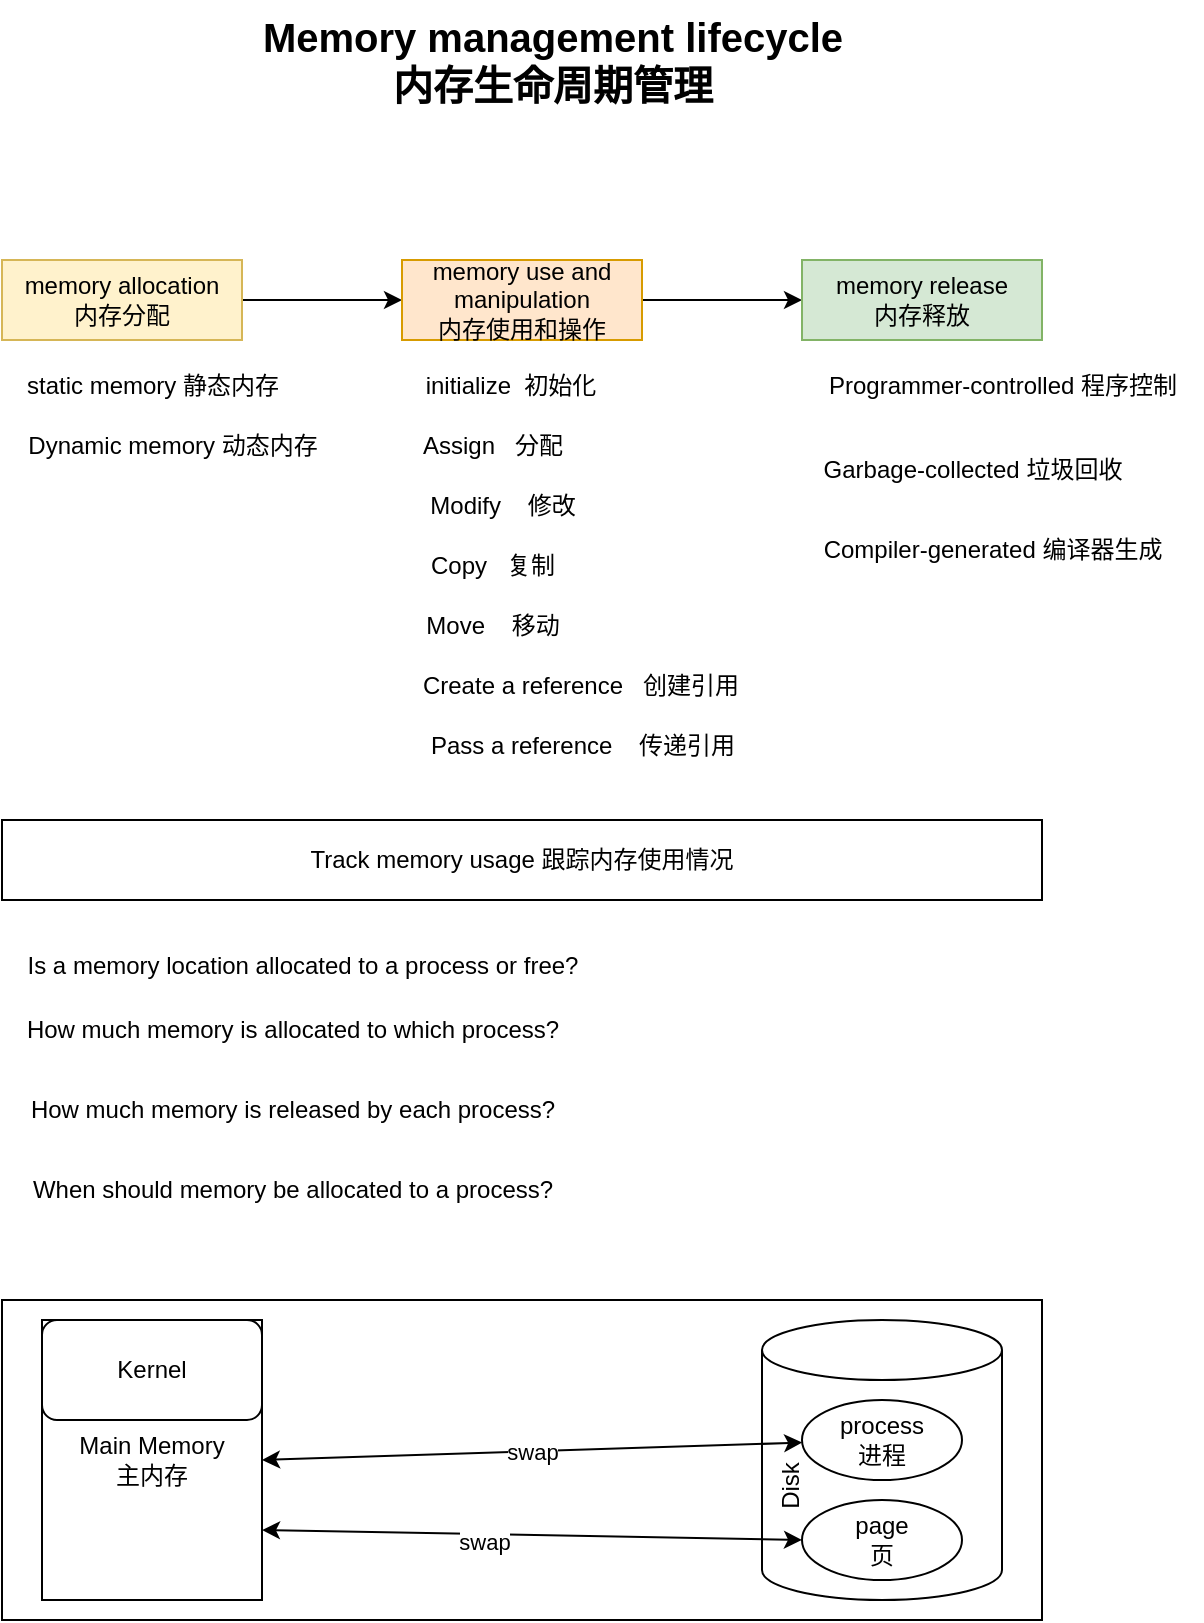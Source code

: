 <mxfile version="21.2.9" type="github">
  <diagram name="第 1 页" id="3Fi4PHyr0sNlPwbl5L7e">
    <mxGraphModel dx="794" dy="1677" grid="1" gridSize="10" guides="1" tooltips="1" connect="1" arrows="1" fold="1" page="1" pageScale="1" pageWidth="827" pageHeight="1169" math="0" shadow="0">
      <root>
        <mxCell id="0" />
        <mxCell id="1" parent="0" />
        <mxCell id="cIkkR4y5fprMqVrY7K95-3" value="" style="edgeStyle=orthogonalEdgeStyle;rounded=0;orthogonalLoop=1;jettySize=auto;html=1;" edge="1" parent="1" source="cIkkR4y5fprMqVrY7K95-1" target="cIkkR4y5fprMqVrY7K95-2">
          <mxGeometry relative="1" as="geometry" />
        </mxCell>
        <mxCell id="cIkkR4y5fprMqVrY7K95-1" value="memory allocation&lt;br&gt;内存分配" style="rounded=0;whiteSpace=wrap;html=1;fillColor=#fff2cc;strokeColor=#d6b656;" vertex="1" parent="1">
          <mxGeometry x="160" y="120" width="120" height="40" as="geometry" />
        </mxCell>
        <mxCell id="cIkkR4y5fprMqVrY7K95-5" value="" style="edgeStyle=orthogonalEdgeStyle;rounded=0;orthogonalLoop=1;jettySize=auto;html=1;" edge="1" parent="1" source="cIkkR4y5fprMqVrY7K95-2" target="cIkkR4y5fprMqVrY7K95-4">
          <mxGeometry relative="1" as="geometry" />
        </mxCell>
        <mxCell id="cIkkR4y5fprMqVrY7K95-2" value="memory use and manipulation&lt;br&gt;内存使用和操作" style="rounded=0;whiteSpace=wrap;html=1;fillColor=#ffe6cc;strokeColor=#d79b00;" vertex="1" parent="1">
          <mxGeometry x="360" y="120" width="120" height="40" as="geometry" />
        </mxCell>
        <mxCell id="cIkkR4y5fprMqVrY7K95-4" value="memory release&lt;br&gt;内存释放" style="rounded=0;whiteSpace=wrap;html=1;fillColor=#d5e8d4;strokeColor=#82b366;" vertex="1" parent="1">
          <mxGeometry x="560" y="120" width="120" height="40" as="geometry" />
        </mxCell>
        <mxCell id="cIkkR4y5fprMqVrY7K95-6" value="Track memory usage 跟踪内存使用情况" style="rounded=0;whiteSpace=wrap;html=1;" vertex="1" parent="1">
          <mxGeometry x="160" y="400" width="520" height="40" as="geometry" />
        </mxCell>
        <mxCell id="cIkkR4y5fprMqVrY7K95-7" value="static memory 静态内存" style="text;html=1;align=center;verticalAlign=middle;resizable=0;points=[];autosize=1;strokeColor=none;fillColor=none;" vertex="1" parent="1">
          <mxGeometry x="160" y="168" width="150" height="30" as="geometry" />
        </mxCell>
        <mxCell id="cIkkR4y5fprMqVrY7K95-8" value="Dynamic memory 动态内存" style="text;html=1;align=center;verticalAlign=middle;resizable=0;points=[];autosize=1;strokeColor=none;fillColor=none;" vertex="1" parent="1">
          <mxGeometry x="160" y="198" width="170" height="30" as="geometry" />
        </mxCell>
        <mxCell id="cIkkR4y5fprMqVrY7K95-9" value="initialize&amp;nbsp; 初始化" style="text;html=1;align=center;verticalAlign=middle;resizable=0;points=[];autosize=1;strokeColor=none;fillColor=none;" vertex="1" parent="1">
          <mxGeometry x="359" y="168" width="110" height="30" as="geometry" />
        </mxCell>
        <mxCell id="cIkkR4y5fprMqVrY7K95-10" value="Assign&amp;nbsp; &amp;nbsp;分配" style="text;html=1;align=center;verticalAlign=middle;resizable=0;points=[];autosize=1;strokeColor=none;fillColor=none;" vertex="1" parent="1">
          <mxGeometry x="360" y="198" width="90" height="30" as="geometry" />
        </mxCell>
        <mxCell id="cIkkR4y5fprMqVrY7K95-11" value="Modify&amp;nbsp; &amp;nbsp; 修改" style="text;html=1;align=center;verticalAlign=middle;resizable=0;points=[];autosize=1;strokeColor=none;fillColor=none;" vertex="1" parent="1">
          <mxGeometry x="360" y="228" width="100" height="30" as="geometry" />
        </mxCell>
        <mxCell id="cIkkR4y5fprMqVrY7K95-12" value="Copy&amp;nbsp; &amp;nbsp;复制" style="text;html=1;align=center;verticalAlign=middle;resizable=0;points=[];autosize=1;strokeColor=none;fillColor=none;" vertex="1" parent="1">
          <mxGeometry x="360" y="258" width="90" height="30" as="geometry" />
        </mxCell>
        <mxCell id="cIkkR4y5fprMqVrY7K95-13" value="Move&amp;nbsp; &amp;nbsp; 移动" style="text;html=1;align=center;verticalAlign=middle;resizable=0;points=[];autosize=1;strokeColor=none;fillColor=none;" vertex="1" parent="1">
          <mxGeometry x="360" y="288" width="90" height="30" as="geometry" />
        </mxCell>
        <mxCell id="cIkkR4y5fprMqVrY7K95-14" value="Create a reference&amp;nbsp; &amp;nbsp;创建引用" style="text;html=1;align=center;verticalAlign=middle;resizable=0;points=[];autosize=1;strokeColor=none;fillColor=none;" vertex="1" parent="1">
          <mxGeometry x="359" y="318" width="180" height="30" as="geometry" />
        </mxCell>
        <mxCell id="cIkkR4y5fprMqVrY7K95-15" value="Pass a reference&amp;nbsp; &amp;nbsp; 传递引用" style="text;html=1;align=center;verticalAlign=middle;resizable=0;points=[];autosize=1;strokeColor=none;fillColor=none;" vertex="1" parent="1">
          <mxGeometry x="360" y="348" width="180" height="30" as="geometry" />
        </mxCell>
        <mxCell id="cIkkR4y5fprMqVrY7K95-16" value="Programmer-controlled 程序控制" style="text;html=1;align=center;verticalAlign=middle;resizable=0;points=[];autosize=1;strokeColor=none;fillColor=none;" vertex="1" parent="1">
          <mxGeometry x="560" y="168" width="200" height="30" as="geometry" />
        </mxCell>
        <mxCell id="cIkkR4y5fprMqVrY7K95-17" value="Garbage-collected 垃圾回收" style="text;html=1;align=center;verticalAlign=middle;resizable=0;points=[];autosize=1;strokeColor=none;fillColor=none;" vertex="1" parent="1">
          <mxGeometry x="560" y="210" width="170" height="30" as="geometry" />
        </mxCell>
        <mxCell id="cIkkR4y5fprMqVrY7K95-18" value="Compiler-generated 编译器生成" style="text;html=1;align=center;verticalAlign=middle;resizable=0;points=[];autosize=1;strokeColor=none;fillColor=none;" vertex="1" parent="1">
          <mxGeometry x="560" y="250" width="190" height="30" as="geometry" />
        </mxCell>
        <mxCell id="cIkkR4y5fprMqVrY7K95-19" value="" style="rounded=0;whiteSpace=wrap;html=1;" vertex="1" parent="1">
          <mxGeometry x="160" y="640" width="520" height="160" as="geometry" />
        </mxCell>
        <mxCell id="cIkkR4y5fprMqVrY7K95-21" value="Main Memory&lt;br&gt;主内存" style="rounded=0;whiteSpace=wrap;html=1;" vertex="1" parent="1">
          <mxGeometry x="180" y="650" width="110" height="140" as="geometry" />
        </mxCell>
        <mxCell id="cIkkR4y5fprMqVrY7K95-23" value="Kernel" style="rounded=1;whiteSpace=wrap;html=1;" vertex="1" parent="1">
          <mxGeometry x="180" y="650" width="110" height="50" as="geometry" />
        </mxCell>
        <mxCell id="cIkkR4y5fprMqVrY7K95-24" value="Disk" style="shape=cylinder3;whiteSpace=wrap;html=1;boundedLbl=1;backgroundOutline=1;size=15;verticalAlign=top;horizontal=0;" vertex="1" parent="1">
          <mxGeometry x="540" y="650" width="120" height="140" as="geometry" />
        </mxCell>
        <mxCell id="cIkkR4y5fprMqVrY7K95-25" value="process&lt;br&gt;进程" style="ellipse;whiteSpace=wrap;html=1;" vertex="1" parent="1">
          <mxGeometry x="560" y="690" width="80" height="40" as="geometry" />
        </mxCell>
        <mxCell id="cIkkR4y5fprMqVrY7K95-26" value="page&lt;br&gt;页" style="ellipse;whiteSpace=wrap;html=1;" vertex="1" parent="1">
          <mxGeometry x="560" y="740" width="80" height="40" as="geometry" />
        </mxCell>
        <mxCell id="cIkkR4y5fprMqVrY7K95-27" value="swap" style="endArrow=classic;startArrow=classic;html=1;rounded=0;exitX=1;exitY=0.5;exitDx=0;exitDy=0;" edge="1" parent="1" source="cIkkR4y5fprMqVrY7K95-21" target="cIkkR4y5fprMqVrY7K95-25">
          <mxGeometry width="50" height="50" relative="1" as="geometry">
            <mxPoint x="350" y="750" as="sourcePoint" />
            <mxPoint x="400" y="700" as="targetPoint" />
          </mxGeometry>
        </mxCell>
        <mxCell id="cIkkR4y5fprMqVrY7K95-28" value="" style="endArrow=classic;startArrow=classic;html=1;rounded=0;entryX=0;entryY=0.5;entryDx=0;entryDy=0;exitX=1;exitY=0.75;exitDx=0;exitDy=0;" edge="1" parent="1" source="cIkkR4y5fprMqVrY7K95-21" target="cIkkR4y5fprMqVrY7K95-26">
          <mxGeometry width="50" height="50" relative="1" as="geometry">
            <mxPoint x="390" y="780" as="sourcePoint" />
            <mxPoint x="440" y="730" as="targetPoint" />
          </mxGeometry>
        </mxCell>
        <mxCell id="cIkkR4y5fprMqVrY7K95-29" value="swap" style="edgeLabel;html=1;align=center;verticalAlign=middle;resizable=0;points=[];" vertex="1" connectable="0" parent="cIkkR4y5fprMqVrY7K95-28">
          <mxGeometry x="-0.18" y="-4" relative="1" as="geometry">
            <mxPoint as="offset" />
          </mxGeometry>
        </mxCell>
        <mxCell id="cIkkR4y5fprMqVrY7K95-30" value="Is a memory location allocated to a process or free?" style="text;html=1;align=center;verticalAlign=middle;resizable=0;points=[];autosize=1;strokeColor=none;fillColor=none;" vertex="1" parent="1">
          <mxGeometry x="160" y="458" width="300" height="30" as="geometry" />
        </mxCell>
        <mxCell id="cIkkR4y5fprMqVrY7K95-31" value="How much memory is allocated to which process?" style="text;html=1;align=center;verticalAlign=middle;resizable=0;points=[];autosize=1;strokeColor=none;fillColor=none;" vertex="1" parent="1">
          <mxGeometry x="160" y="490" width="290" height="30" as="geometry" />
        </mxCell>
        <mxCell id="cIkkR4y5fprMqVrY7K95-32" value="How much memory is released by each process?" style="text;html=1;align=center;verticalAlign=middle;resizable=0;points=[];autosize=1;strokeColor=none;fillColor=none;" vertex="1" parent="1">
          <mxGeometry x="160" y="530" width="290" height="30" as="geometry" />
        </mxCell>
        <mxCell id="cIkkR4y5fprMqVrY7K95-33" value="When should memory be allocated to a process?" style="text;html=1;align=center;verticalAlign=middle;resizable=0;points=[];autosize=1;strokeColor=none;fillColor=none;" vertex="1" parent="1">
          <mxGeometry x="165" y="570" width="280" height="30" as="geometry" />
        </mxCell>
        <mxCell id="cIkkR4y5fprMqVrY7K95-34" value="Memory management lifecycle&lt;br&gt;内存生命周期管理" style="text;html=1;align=center;verticalAlign=middle;resizable=0;points=[];autosize=1;strokeColor=none;fillColor=none;fontSize=20;fontStyle=1" vertex="1" parent="1">
          <mxGeometry x="280" y="-10" width="310" height="60" as="geometry" />
        </mxCell>
      </root>
    </mxGraphModel>
  </diagram>
</mxfile>
